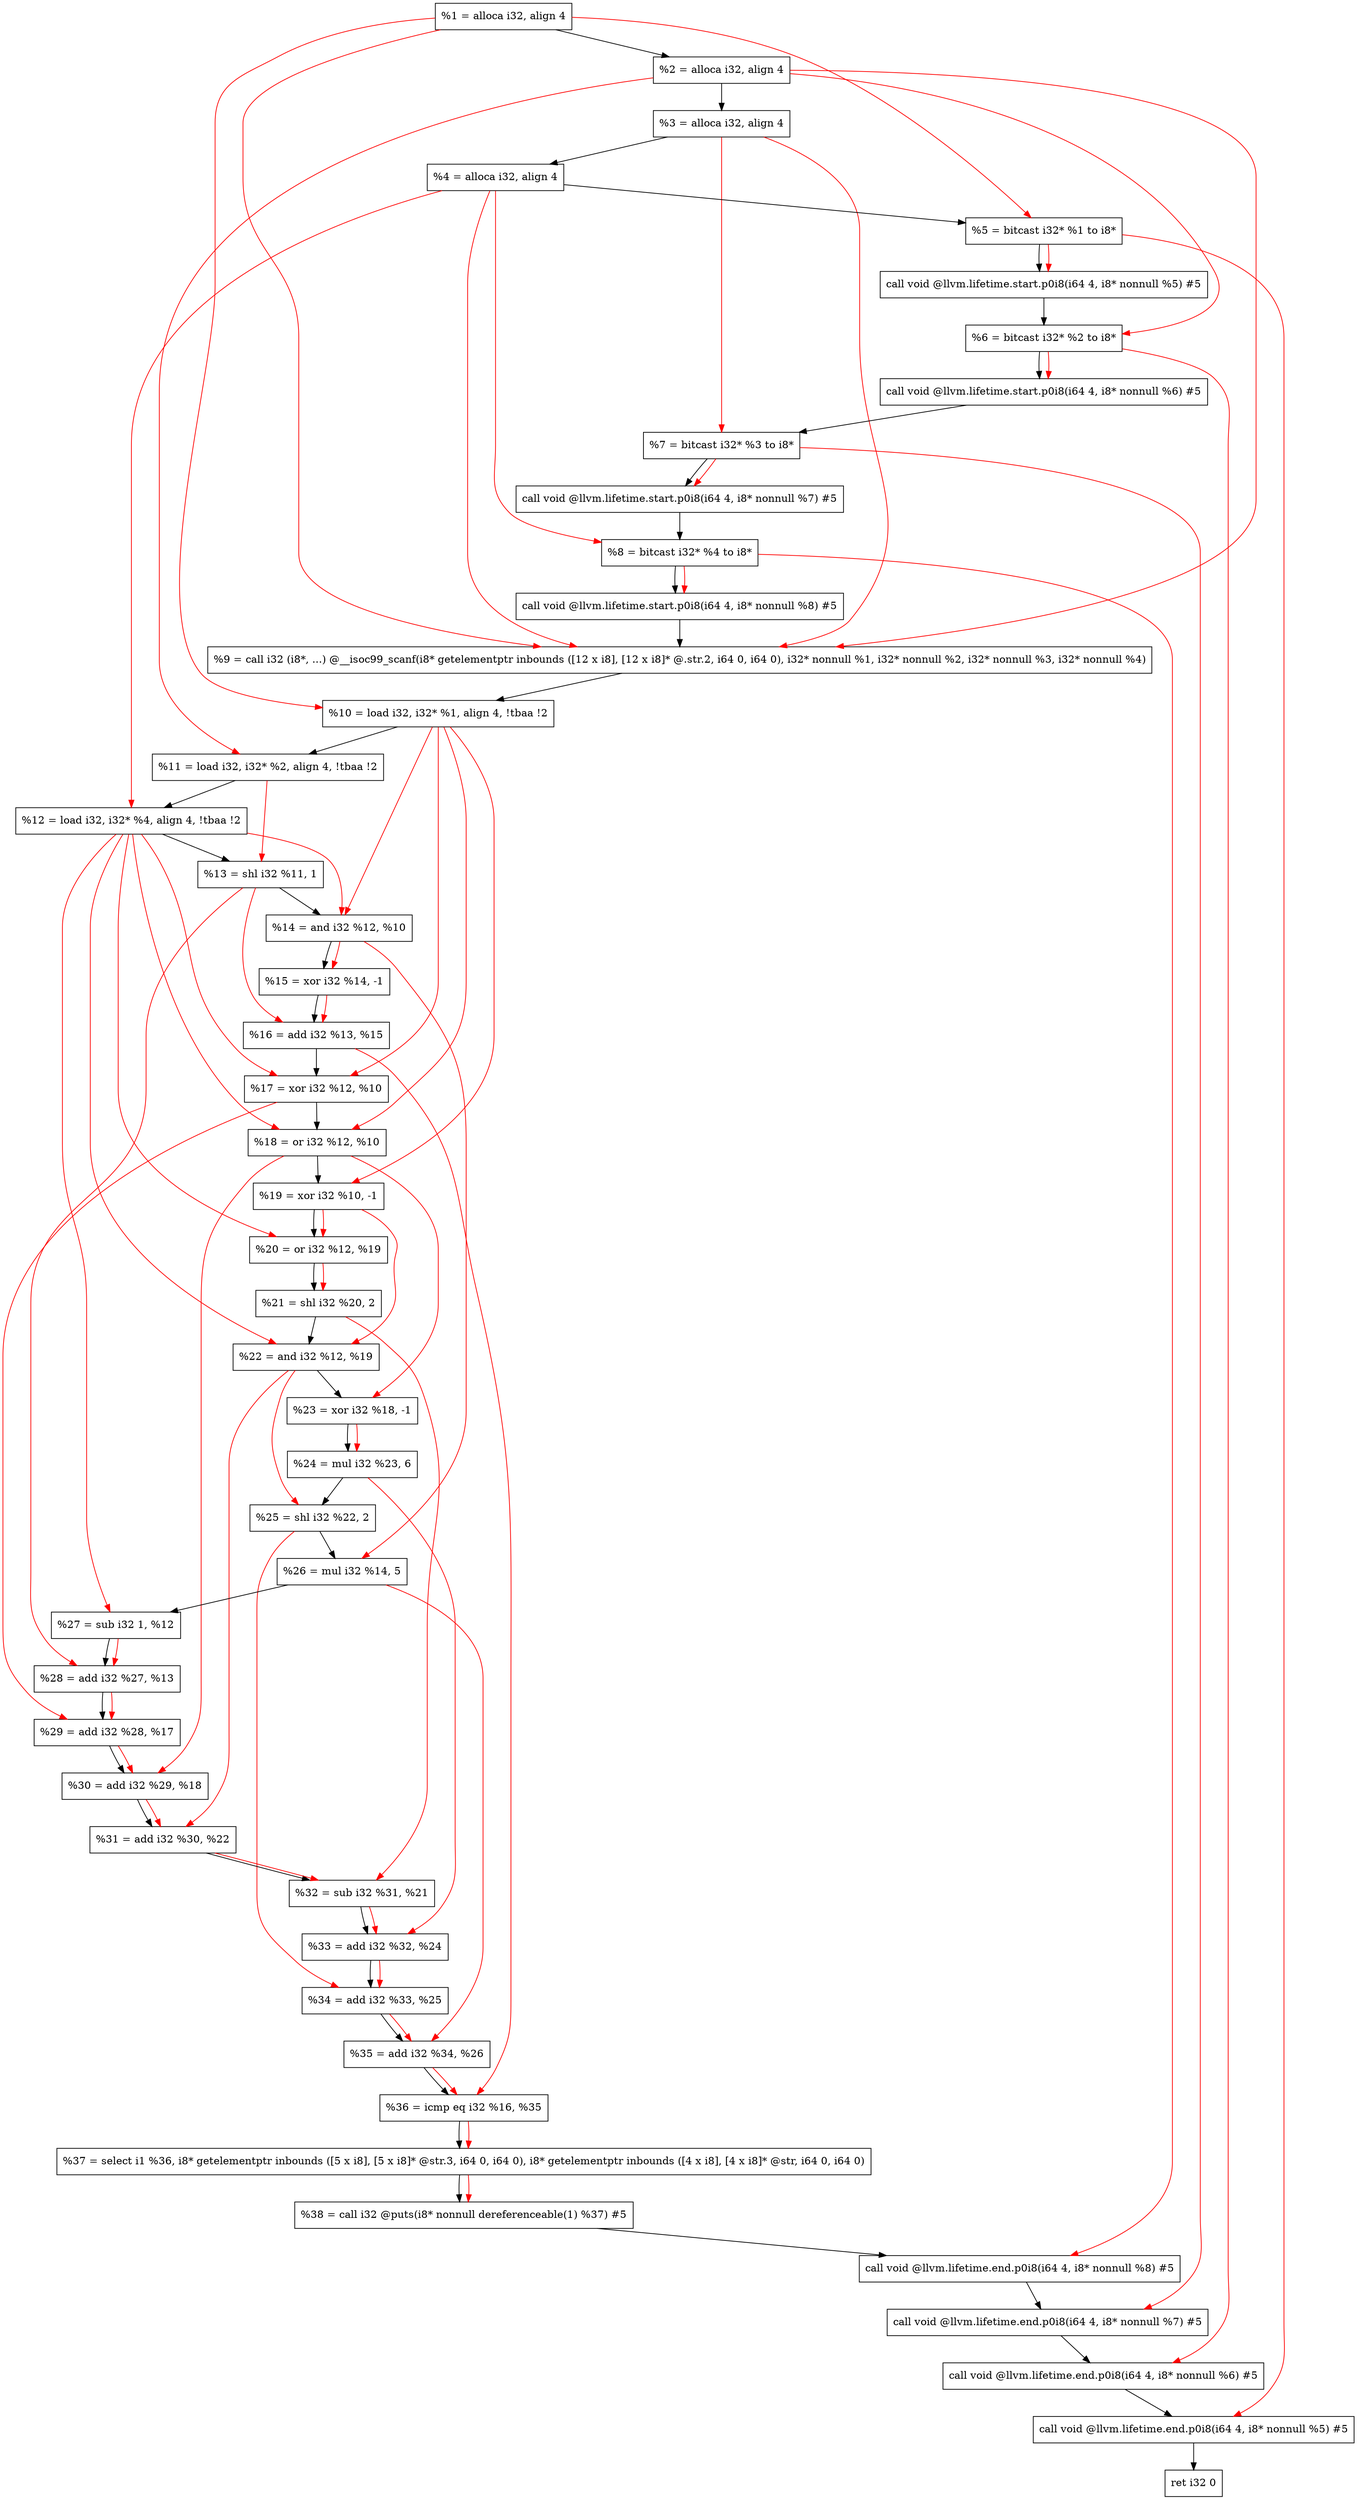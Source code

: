 digraph "DFG for'main' function" {
	Node0x647f78[shape=record, label="  %1 = alloca i32, align 4"];
	Node0x647ff8[shape=record, label="  %2 = alloca i32, align 4"];
	Node0x648088[shape=record, label="  %3 = alloca i32, align 4"];
	Node0x6480e8[shape=record, label="  %4 = alloca i32, align 4"];
	Node0x648198[shape=record, label="  %5 = bitcast i32* %1 to i8*"];
	Node0x6485c8[shape=record, label="  call void @llvm.lifetime.start.p0i8(i64 4, i8* nonnull %5) #5"];
	Node0x6486a8[shape=record, label="  %6 = bitcast i32* %2 to i8*"];
	Node0x6487a8[shape=record, label="  call void @llvm.lifetime.start.p0i8(i64 4, i8* nonnull %6) #5"];
	Node0x648868[shape=record, label="  %7 = bitcast i32* %3 to i8*"];
	Node0x648918[shape=record, label="  call void @llvm.lifetime.start.p0i8(i64 4, i8* nonnull %7) #5"];
	Node0x6489d8[shape=record, label="  %8 = bitcast i32* %4 to i8*"];
	Node0x648a88[shape=record, label="  call void @llvm.lifetime.start.p0i8(i64 4, i8* nonnull %8) #5"];
	Node0x643810[shape=record, label="  %9 = call i32 (i8*, ...) @__isoc99_scanf(i8* getelementptr inbounds ([12 x i8], [12 x i8]* @.str.2, i64 0, i64 0), i32* nonnull %1, i32* nonnull %2, i32* nonnull %3, i32* nonnull %4)"];
	Node0x648c88[shape=record, label="  %10 = load i32, i32* %1, align 4, !tbaa !2"];
	Node0x649bf8[shape=record, label="  %11 = load i32, i32* %2, align 4, !tbaa !2"];
	Node0x64a268[shape=record, label="  %12 = load i32, i32* %4, align 4, !tbaa !2"];
	Node0x64a2e0[shape=record, label="  %13 = shl i32 %11, 1"];
	Node0x64a350[shape=record, label="  %14 = and i32 %12, %10"];
	Node0x64a3c0[shape=record, label="  %15 = xor i32 %14, -1"];
	Node0x64a430[shape=record, label="  %16 = add i32 %13, %15"];
	Node0x64a4a0[shape=record, label="  %17 = xor i32 %12, %10"];
	Node0x64a510[shape=record, label="  %18 = or i32 %12, %10"];
	Node0x64a580[shape=record, label="  %19 = xor i32 %10, -1"];
	Node0x64a5f0[shape=record, label="  %20 = or i32 %12, %19"];
	Node0x64a660[shape=record, label="  %21 = shl i32 %20, 2"];
	Node0x64a6d0[shape=record, label="  %22 = and i32 %12, %19"];
	Node0x64a740[shape=record, label="  %23 = xor i32 %18, -1"];
	Node0x64a7b0[shape=record, label="  %24 = mul i32 %23, 6"];
	Node0x64a820[shape=record, label="  %25 = shl i32 %22, 2"];
	Node0x64a890[shape=record, label="  %26 = mul i32 %14, 5"];
	Node0x64a900[shape=record, label="  %27 = sub i32 1, %12"];
	Node0x64a970[shape=record, label="  %28 = add i32 %27, %13"];
	Node0x64a9e0[shape=record, label="  %29 = add i32 %28, %17"];
	Node0x64aa50[shape=record, label="  %30 = add i32 %29, %18"];
	Node0x64aac0[shape=record, label="  %31 = add i32 %30, %22"];
	Node0x64ab30[shape=record, label="  %32 = sub i32 %31, %21"];
	Node0x64adb0[shape=record, label="  %33 = add i32 %32, %24"];
	Node0x64ae20[shape=record, label="  %34 = add i32 %33, %25"];
	Node0x64ae90[shape=record, label="  %35 = add i32 %34, %26"];
	Node0x64af00[shape=record, label="  %36 = icmp eq i32 %16, %35"];
	Node0x5e88b8[shape=record, label="  %37 = select i1 %36, i8* getelementptr inbounds ([5 x i8], [5 x i8]* @str.3, i64 0, i64 0), i8* getelementptr inbounds ([4 x i8], [4 x i8]* @str, i64 0, i64 0)"];
	Node0x64af90[shape=record, label="  %38 = call i32 @puts(i8* nonnull dereferenceable(1) %37) #5"];
	Node0x64b238[shape=record, label="  call void @llvm.lifetime.end.p0i8(i64 4, i8* nonnull %8) #5"];
	Node0x64b398[shape=record, label="  call void @llvm.lifetime.end.p0i8(i64 4, i8* nonnull %7) #5"];
	Node0x64b4a8[shape=record, label="  call void @llvm.lifetime.end.p0i8(i64 4, i8* nonnull %6) #5"];
	Node0x64b5b8[shape=record, label="  call void @llvm.lifetime.end.p0i8(i64 4, i8* nonnull %5) #5"];
	Node0x64b678[shape=record, label="  ret i32 0"];
	Node0x647f78 -> Node0x647ff8;
	Node0x647ff8 -> Node0x648088;
	Node0x648088 -> Node0x6480e8;
	Node0x6480e8 -> Node0x648198;
	Node0x648198 -> Node0x6485c8;
	Node0x6485c8 -> Node0x6486a8;
	Node0x6486a8 -> Node0x6487a8;
	Node0x6487a8 -> Node0x648868;
	Node0x648868 -> Node0x648918;
	Node0x648918 -> Node0x6489d8;
	Node0x6489d8 -> Node0x648a88;
	Node0x648a88 -> Node0x643810;
	Node0x643810 -> Node0x648c88;
	Node0x648c88 -> Node0x649bf8;
	Node0x649bf8 -> Node0x64a268;
	Node0x64a268 -> Node0x64a2e0;
	Node0x64a2e0 -> Node0x64a350;
	Node0x64a350 -> Node0x64a3c0;
	Node0x64a3c0 -> Node0x64a430;
	Node0x64a430 -> Node0x64a4a0;
	Node0x64a4a0 -> Node0x64a510;
	Node0x64a510 -> Node0x64a580;
	Node0x64a580 -> Node0x64a5f0;
	Node0x64a5f0 -> Node0x64a660;
	Node0x64a660 -> Node0x64a6d0;
	Node0x64a6d0 -> Node0x64a740;
	Node0x64a740 -> Node0x64a7b0;
	Node0x64a7b0 -> Node0x64a820;
	Node0x64a820 -> Node0x64a890;
	Node0x64a890 -> Node0x64a900;
	Node0x64a900 -> Node0x64a970;
	Node0x64a970 -> Node0x64a9e0;
	Node0x64a9e0 -> Node0x64aa50;
	Node0x64aa50 -> Node0x64aac0;
	Node0x64aac0 -> Node0x64ab30;
	Node0x64ab30 -> Node0x64adb0;
	Node0x64adb0 -> Node0x64ae20;
	Node0x64ae20 -> Node0x64ae90;
	Node0x64ae90 -> Node0x64af00;
	Node0x64af00 -> Node0x5e88b8;
	Node0x5e88b8 -> Node0x64af90;
	Node0x64af90 -> Node0x64b238;
	Node0x64b238 -> Node0x64b398;
	Node0x64b398 -> Node0x64b4a8;
	Node0x64b4a8 -> Node0x64b5b8;
	Node0x64b5b8 -> Node0x64b678;
edge [color=red]
	Node0x647f78 -> Node0x648198;
	Node0x648198 -> Node0x6485c8;
	Node0x647ff8 -> Node0x6486a8;
	Node0x6486a8 -> Node0x6487a8;
	Node0x648088 -> Node0x648868;
	Node0x648868 -> Node0x648918;
	Node0x6480e8 -> Node0x6489d8;
	Node0x6489d8 -> Node0x648a88;
	Node0x647f78 -> Node0x643810;
	Node0x647ff8 -> Node0x643810;
	Node0x648088 -> Node0x643810;
	Node0x6480e8 -> Node0x643810;
	Node0x647f78 -> Node0x648c88;
	Node0x647ff8 -> Node0x649bf8;
	Node0x6480e8 -> Node0x64a268;
	Node0x649bf8 -> Node0x64a2e0;
	Node0x64a268 -> Node0x64a350;
	Node0x648c88 -> Node0x64a350;
	Node0x64a350 -> Node0x64a3c0;
	Node0x64a2e0 -> Node0x64a430;
	Node0x64a3c0 -> Node0x64a430;
	Node0x64a268 -> Node0x64a4a0;
	Node0x648c88 -> Node0x64a4a0;
	Node0x64a268 -> Node0x64a510;
	Node0x648c88 -> Node0x64a510;
	Node0x648c88 -> Node0x64a580;
	Node0x64a268 -> Node0x64a5f0;
	Node0x64a580 -> Node0x64a5f0;
	Node0x64a5f0 -> Node0x64a660;
	Node0x64a268 -> Node0x64a6d0;
	Node0x64a580 -> Node0x64a6d0;
	Node0x64a510 -> Node0x64a740;
	Node0x64a740 -> Node0x64a7b0;
	Node0x64a6d0 -> Node0x64a820;
	Node0x64a350 -> Node0x64a890;
	Node0x64a268 -> Node0x64a900;
	Node0x64a900 -> Node0x64a970;
	Node0x64a2e0 -> Node0x64a970;
	Node0x64a970 -> Node0x64a9e0;
	Node0x64a4a0 -> Node0x64a9e0;
	Node0x64a9e0 -> Node0x64aa50;
	Node0x64a510 -> Node0x64aa50;
	Node0x64aa50 -> Node0x64aac0;
	Node0x64a6d0 -> Node0x64aac0;
	Node0x64aac0 -> Node0x64ab30;
	Node0x64a660 -> Node0x64ab30;
	Node0x64ab30 -> Node0x64adb0;
	Node0x64a7b0 -> Node0x64adb0;
	Node0x64adb0 -> Node0x64ae20;
	Node0x64a820 -> Node0x64ae20;
	Node0x64ae20 -> Node0x64ae90;
	Node0x64a890 -> Node0x64ae90;
	Node0x64a430 -> Node0x64af00;
	Node0x64ae90 -> Node0x64af00;
	Node0x64af00 -> Node0x5e88b8;
	Node0x5e88b8 -> Node0x64af90;
	Node0x6489d8 -> Node0x64b238;
	Node0x648868 -> Node0x64b398;
	Node0x6486a8 -> Node0x64b4a8;
	Node0x648198 -> Node0x64b5b8;
}
